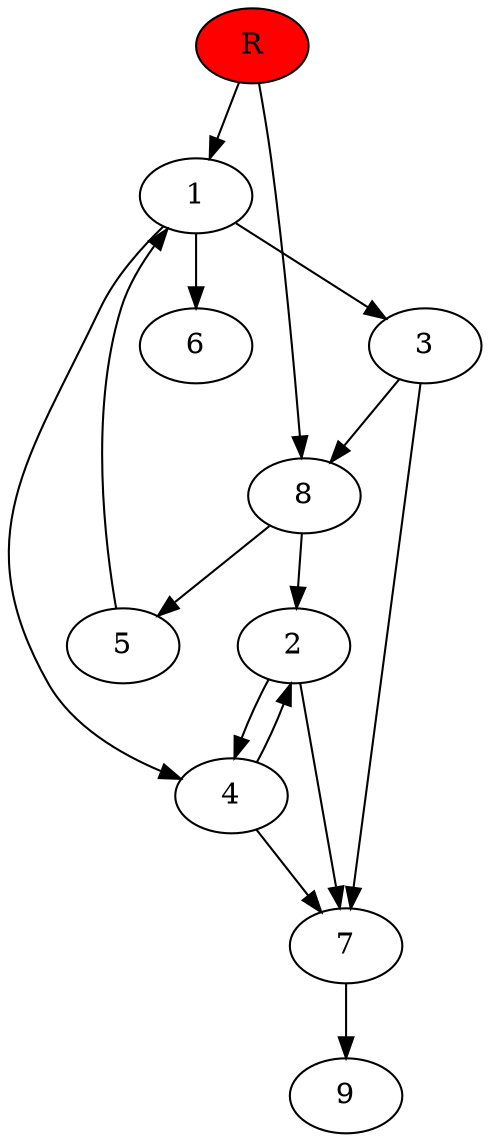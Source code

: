 digraph prb31815 {
	1
	2
	3
	4
	5
	6
	7
	8
	R [fillcolor="#ff0000" style=filled]
	1 -> 3
	1 -> 4
	1 -> 6
	2 -> 4
	2 -> 7
	3 -> 7
	3 -> 8
	4 -> 2
	4 -> 7
	5 -> 1
	7 -> 9
	8 -> 2
	8 -> 5
	R -> 1
	R -> 8
}
